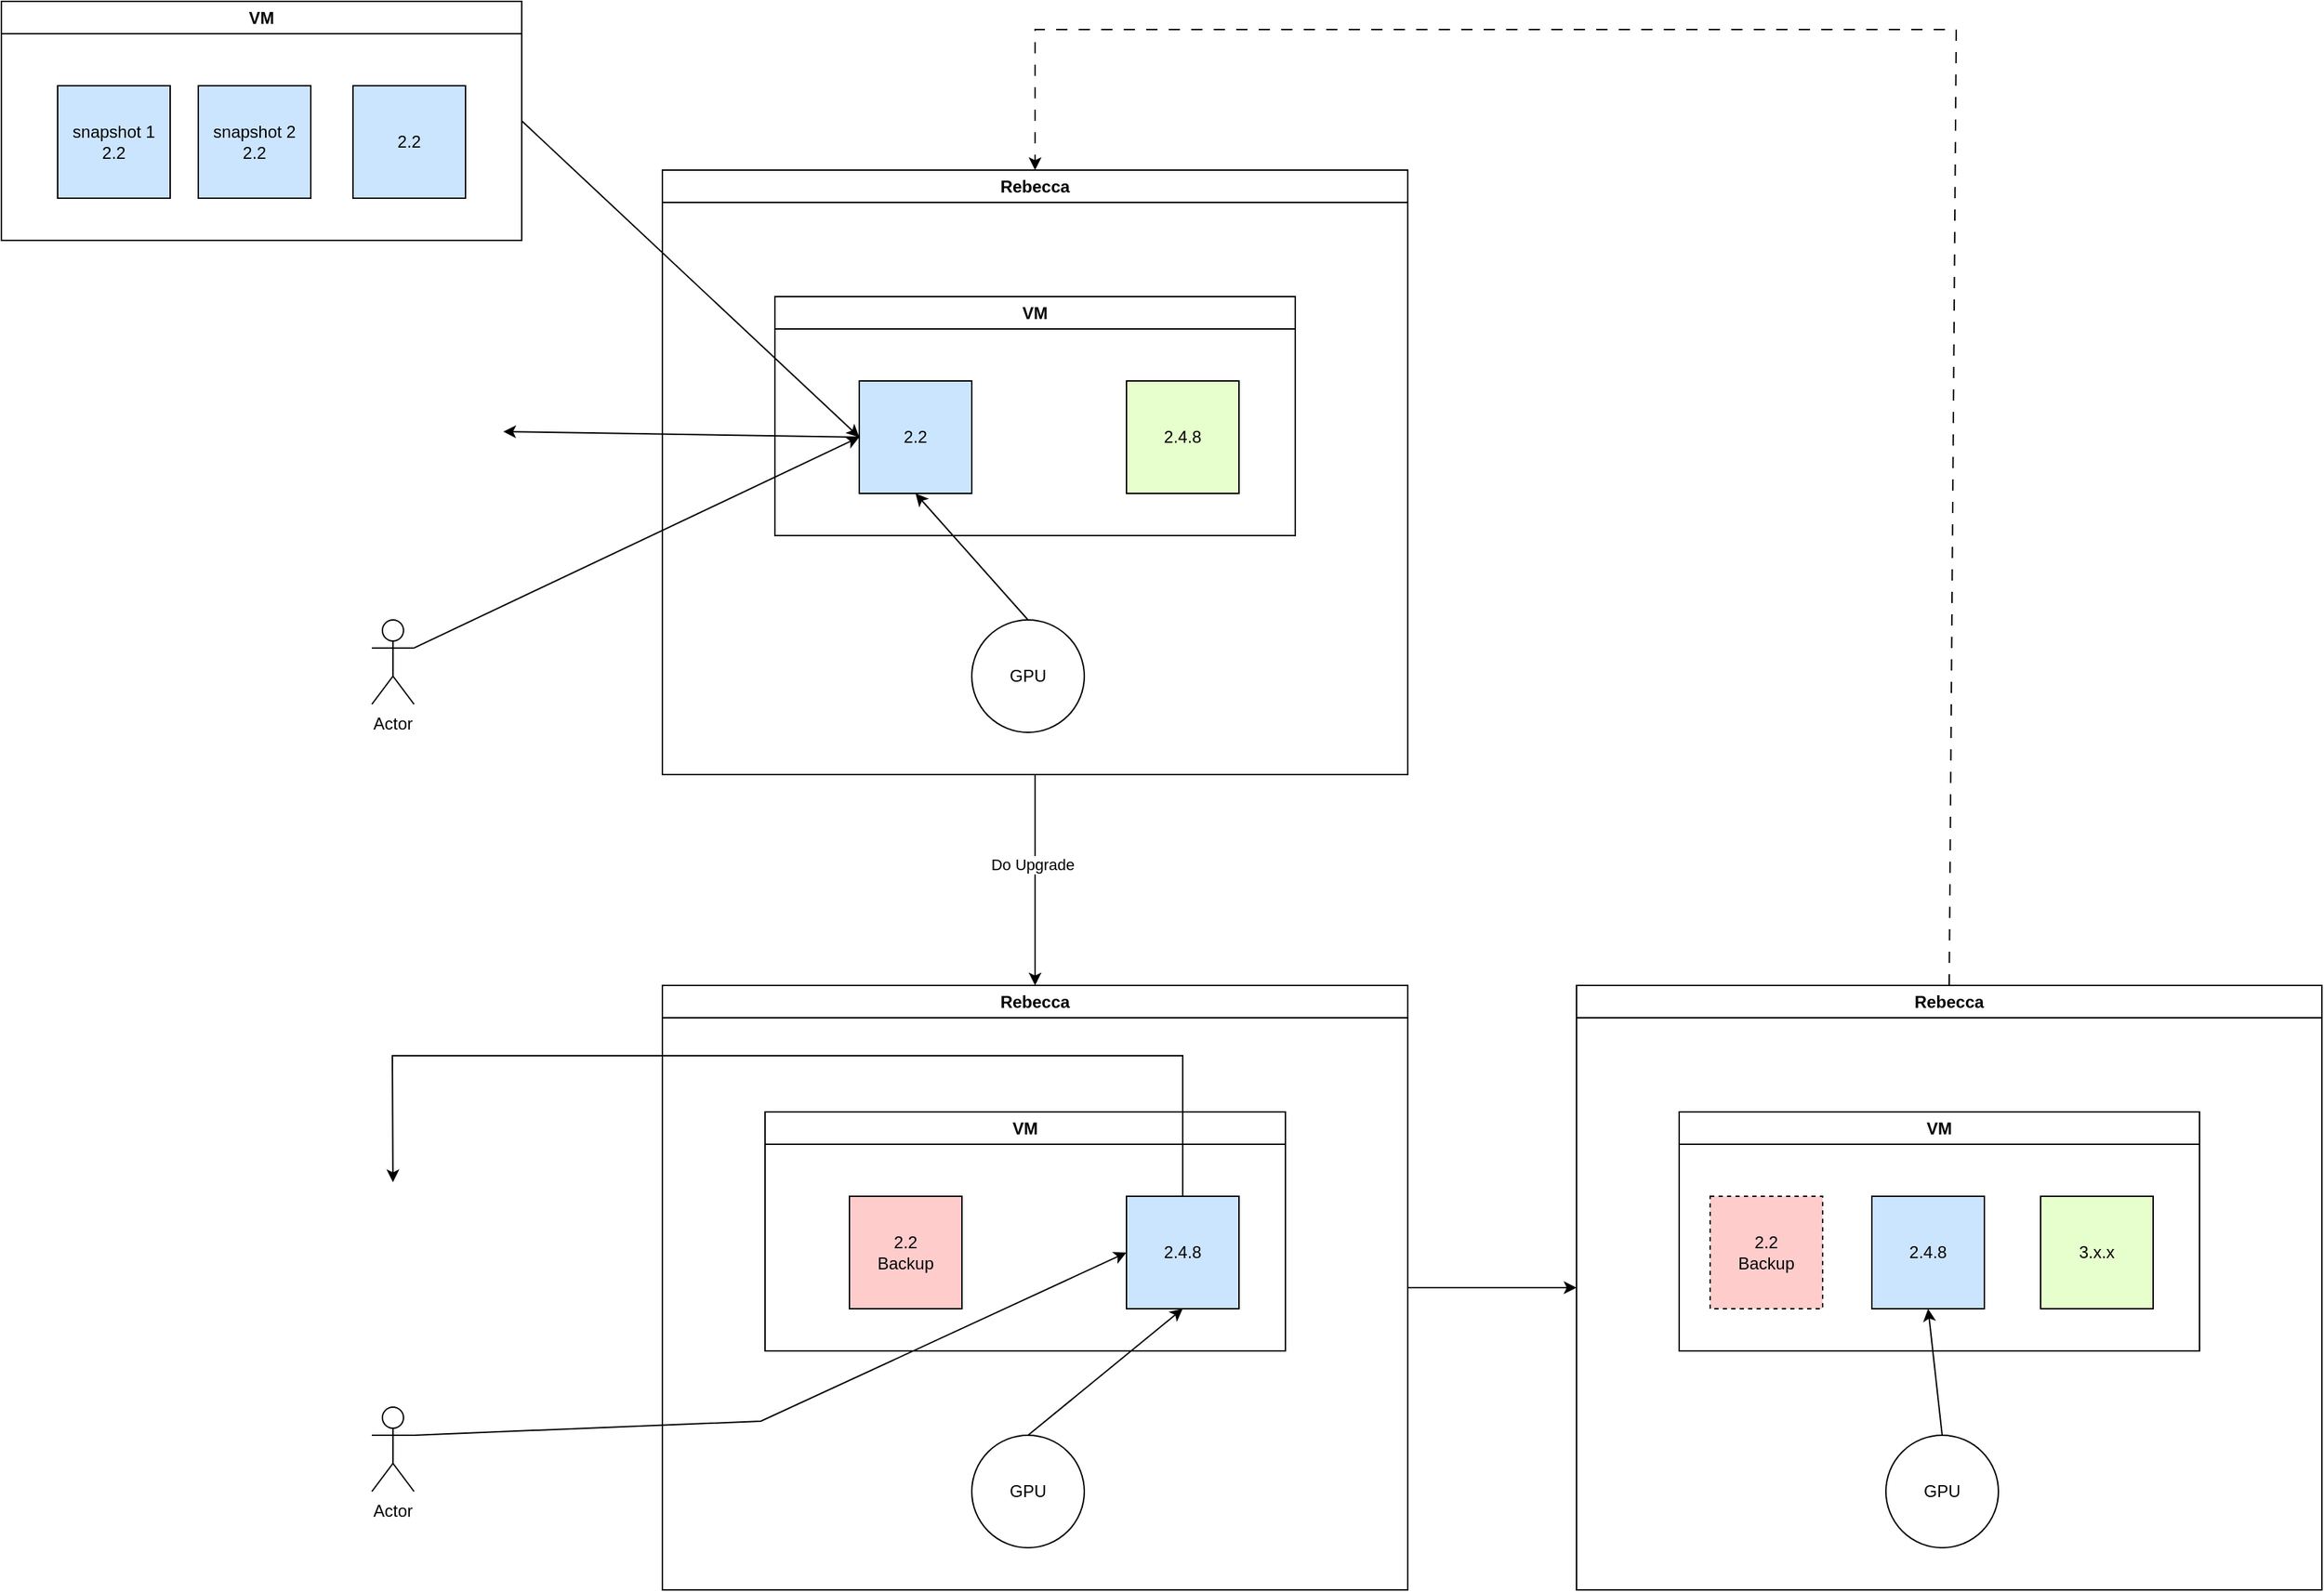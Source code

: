 <mxfile version="21.3.5" type="github">
  <diagram name="Page-1" id="Uf6m5s5soV7Gj-OxLGIB">
    <mxGraphModel dx="3292" dy="1440" grid="1" gridSize="10" guides="1" tooltips="1" connect="1" arrows="1" fold="1" page="1" pageScale="1" pageWidth="850" pageHeight="1100" math="0" shadow="0">
      <root>
        <mxCell id="0" />
        <mxCell id="1" parent="0" />
        <mxCell id="lHTlmMKO7MYDzkG5uPYg-1" value="2.2" style="whiteSpace=wrap;html=1;aspect=fixed;fillColor=#CCE5FF;" vertex="1" parent="1">
          <mxGeometry x="380" y="330" width="80" height="80" as="geometry" />
        </mxCell>
        <mxCell id="lHTlmMKO7MYDzkG5uPYg-4" value="VM" style="swimlane;whiteSpace=wrap;html=1;" vertex="1" parent="1">
          <mxGeometry x="320" y="270" width="370" height="170" as="geometry" />
        </mxCell>
        <mxCell id="lHTlmMKO7MYDzkG5uPYg-5" value="Rebecca" style="swimlane;whiteSpace=wrap;html=1;" vertex="1" parent="1">
          <mxGeometry x="240" y="180" width="530" height="430" as="geometry" />
        </mxCell>
        <mxCell id="lHTlmMKO7MYDzkG5uPYg-6" value="GPU" style="ellipse;whiteSpace=wrap;html=1;aspect=fixed;" vertex="1" parent="lHTlmMKO7MYDzkG5uPYg-5">
          <mxGeometry x="220" y="320" width="80" height="80" as="geometry" />
        </mxCell>
        <mxCell id="lHTlmMKO7MYDzkG5uPYg-2" value="2.4.8" style="whiteSpace=wrap;html=1;aspect=fixed;fillColor=#E6FFCC;" vertex="1" parent="lHTlmMKO7MYDzkG5uPYg-5">
          <mxGeometry x="330" y="150" width="80" height="80" as="geometry" />
        </mxCell>
        <mxCell id="lHTlmMKO7MYDzkG5uPYg-7" value="" style="endArrow=classic;html=1;rounded=0;exitX=0.5;exitY=0;exitDx=0;exitDy=0;entryX=0.5;entryY=1;entryDx=0;entryDy=0;" edge="1" parent="1" source="lHTlmMKO7MYDzkG5uPYg-6" target="lHTlmMKO7MYDzkG5uPYg-1">
          <mxGeometry width="50" height="50" relative="1" as="geometry">
            <mxPoint x="400" y="400" as="sourcePoint" />
            <mxPoint x="450" y="350" as="targetPoint" />
          </mxGeometry>
        </mxCell>
        <mxCell id="lHTlmMKO7MYDzkG5uPYg-13" value="" style="shape=image;verticalLabelPosition=bottom;labelBackgroundColor=default;verticalAlign=top;aspect=fixed;imageAspect=0;image=https://www.clipartmax.com/png/middle/195-1955765_amazon-web-services-s3-aws-amazon-web-services.png;" vertex="1" parent="1">
          <mxGeometry x="-10" y="330" width="136.83" height="72" as="geometry" />
        </mxCell>
        <mxCell id="lHTlmMKO7MYDzkG5uPYg-14" value="" style="endArrow=classic;html=1;rounded=0;exitX=0;exitY=0.5;exitDx=0;exitDy=0;entryX=1;entryY=0.5;entryDx=0;entryDy=0;" edge="1" parent="1" source="lHTlmMKO7MYDzkG5uPYg-1" target="lHTlmMKO7MYDzkG5uPYg-13">
          <mxGeometry width="50" height="50" relative="1" as="geometry">
            <mxPoint x="510" y="280" as="sourcePoint" />
            <mxPoint x="560" y="230" as="targetPoint" />
          </mxGeometry>
        </mxCell>
        <mxCell id="lHTlmMKO7MYDzkG5uPYg-21" value="2.2&lt;br&gt;Backup" style="whiteSpace=wrap;html=1;aspect=fixed;fillColor=#FFCCCC;" vertex="1" parent="1">
          <mxGeometry x="373" y="910" width="80" height="80" as="geometry" />
        </mxCell>
        <mxCell id="lHTlmMKO7MYDzkG5uPYg-22" value="VM" style="swimlane;whiteSpace=wrap;html=1;" vertex="1" parent="1">
          <mxGeometry x="313" y="850" width="370" height="170" as="geometry" />
        </mxCell>
        <mxCell id="lHTlmMKO7MYDzkG5uPYg-23" value="Rebecca" style="swimlane;whiteSpace=wrap;html=1;" vertex="1" parent="1">
          <mxGeometry x="240" y="760" width="530" height="430" as="geometry" />
        </mxCell>
        <mxCell id="lHTlmMKO7MYDzkG5uPYg-24" value="GPU" style="ellipse;whiteSpace=wrap;html=1;aspect=fixed;" vertex="1" parent="lHTlmMKO7MYDzkG5uPYg-23">
          <mxGeometry x="220" y="320" width="80" height="80" as="geometry" />
        </mxCell>
        <mxCell id="lHTlmMKO7MYDzkG5uPYg-25" value="2.4.8" style="whiteSpace=wrap;html=1;aspect=fixed;fillColor=#CCE5FF;" vertex="1" parent="lHTlmMKO7MYDzkG5uPYg-23">
          <mxGeometry x="330" y="150" width="80" height="80" as="geometry" />
        </mxCell>
        <mxCell id="lHTlmMKO7MYDzkG5uPYg-26" value="" style="endArrow=classic;html=1;rounded=0;exitX=0.5;exitY=0;exitDx=0;exitDy=0;entryX=0.5;entryY=1;entryDx=0;entryDy=0;" edge="1" parent="lHTlmMKO7MYDzkG5uPYg-23" source="lHTlmMKO7MYDzkG5uPYg-24" target="lHTlmMKO7MYDzkG5uPYg-25">
          <mxGeometry width="50" height="50" relative="1" as="geometry">
            <mxPoint x="153" y="220" as="sourcePoint" />
            <mxPoint x="203" y="170" as="targetPoint" />
          </mxGeometry>
        </mxCell>
        <mxCell id="lHTlmMKO7MYDzkG5uPYg-28" value="" style="shape=image;verticalLabelPosition=bottom;labelBackgroundColor=default;verticalAlign=top;aspect=fixed;imageAspect=0;image=https://www.clipartmax.com/png/middle/195-1955765_amazon-web-services-s3-aws-amazon-web-services.png;" vertex="1" parent="1">
          <mxGeometry x="-20" y="900" width="136.83" height="72" as="geometry" />
        </mxCell>
        <mxCell id="lHTlmMKO7MYDzkG5uPYg-29" value="" style="endArrow=classic;html=1;rounded=0;exitX=0.5;exitY=1;exitDx=0;exitDy=0;entryX=0.5;entryY=0;entryDx=0;entryDy=0;" edge="1" parent="1" source="lHTlmMKO7MYDzkG5uPYg-5" target="lHTlmMKO7MYDzkG5uPYg-23">
          <mxGeometry width="50" height="50" relative="1" as="geometry">
            <mxPoint x="510" y="700" as="sourcePoint" />
            <mxPoint x="560" y="650" as="targetPoint" />
          </mxGeometry>
        </mxCell>
        <mxCell id="lHTlmMKO7MYDzkG5uPYg-30" value="Do Upgrade" style="edgeLabel;html=1;align=center;verticalAlign=middle;resizable=0;points=[];" vertex="1" connectable="0" parent="lHTlmMKO7MYDzkG5uPYg-29">
          <mxGeometry x="-0.151" y="-2" relative="1" as="geometry">
            <mxPoint as="offset" />
          </mxGeometry>
        </mxCell>
        <mxCell id="lHTlmMKO7MYDzkG5uPYg-32" value="" style="endArrow=classic;html=1;rounded=0;exitX=0.5;exitY=0;exitDx=0;exitDy=0;entryX=0.5;entryY=0;entryDx=0;entryDy=0;" edge="1" parent="1" source="lHTlmMKO7MYDzkG5uPYg-25" target="lHTlmMKO7MYDzkG5uPYg-28">
          <mxGeometry width="50" height="50" relative="1" as="geometry">
            <mxPoint x="130" y="950" as="sourcePoint" />
            <mxPoint x="117" y="930" as="targetPoint" />
            <Array as="points">
              <mxPoint x="610" y="810" />
              <mxPoint x="48" y="810" />
            </Array>
          </mxGeometry>
        </mxCell>
        <mxCell id="lHTlmMKO7MYDzkG5uPYg-43" value="VM" style="swimlane;whiteSpace=wrap;html=1;" vertex="1" parent="1">
          <mxGeometry x="963" y="850" width="370" height="170" as="geometry" />
        </mxCell>
        <mxCell id="lHTlmMKO7MYDzkG5uPYg-44" value="Rebecca" style="swimlane;whiteSpace=wrap;html=1;" vertex="1" parent="1">
          <mxGeometry x="890" y="760" width="530" height="430" as="geometry" />
        </mxCell>
        <mxCell id="lHTlmMKO7MYDzkG5uPYg-45" value="GPU" style="ellipse;whiteSpace=wrap;html=1;aspect=fixed;" vertex="1" parent="lHTlmMKO7MYDzkG5uPYg-44">
          <mxGeometry x="220" y="320" width="80" height="80" as="geometry" />
        </mxCell>
        <mxCell id="lHTlmMKO7MYDzkG5uPYg-46" value="2.4.8" style="whiteSpace=wrap;html=1;aspect=fixed;fillColor=#CCE5FF;" vertex="1" parent="lHTlmMKO7MYDzkG5uPYg-44">
          <mxGeometry x="210" y="150" width="80" height="80" as="geometry" />
        </mxCell>
        <mxCell id="lHTlmMKO7MYDzkG5uPYg-47" value="" style="endArrow=classic;html=1;rounded=0;exitX=0.5;exitY=0;exitDx=0;exitDy=0;entryX=0.5;entryY=1;entryDx=0;entryDy=0;" edge="1" parent="lHTlmMKO7MYDzkG5uPYg-44" source="lHTlmMKO7MYDzkG5uPYg-45" target="lHTlmMKO7MYDzkG5uPYg-46">
          <mxGeometry width="50" height="50" relative="1" as="geometry">
            <mxPoint x="153" y="220" as="sourcePoint" />
            <mxPoint x="203" y="170" as="targetPoint" />
          </mxGeometry>
        </mxCell>
        <mxCell id="lHTlmMKO7MYDzkG5uPYg-42" value="2.2&lt;br&gt;Backup" style="whiteSpace=wrap;html=1;aspect=fixed;fillColor=#FFCCCC;dashed=1;" vertex="1" parent="lHTlmMKO7MYDzkG5uPYg-44">
          <mxGeometry x="95" y="150" width="80" height="80" as="geometry" />
        </mxCell>
        <mxCell id="lHTlmMKO7MYDzkG5uPYg-49" value="3.x.x" style="whiteSpace=wrap;html=1;aspect=fixed;fillColor=#E6FFCC;" vertex="1" parent="lHTlmMKO7MYDzkG5uPYg-44">
          <mxGeometry x="330" y="150" width="80" height="80" as="geometry" />
        </mxCell>
        <mxCell id="lHTlmMKO7MYDzkG5uPYg-50" value="" style="endArrow=classic;html=1;rounded=0;exitX=1;exitY=0.5;exitDx=0;exitDy=0;entryX=0;entryY=0.5;entryDx=0;entryDy=0;" edge="1" parent="1" source="lHTlmMKO7MYDzkG5uPYg-23" target="lHTlmMKO7MYDzkG5uPYg-44">
          <mxGeometry width="50" height="50" relative="1" as="geometry">
            <mxPoint x="920" y="900" as="sourcePoint" />
            <mxPoint x="970" y="850" as="targetPoint" />
          </mxGeometry>
        </mxCell>
        <mxCell id="lHTlmMKO7MYDzkG5uPYg-52" value="" style="endArrow=classic;html=1;rounded=0;exitX=0.5;exitY=0;exitDx=0;exitDy=0;entryX=0.5;entryY=0;entryDx=0;entryDy=0;dashed=1;dashPattern=8 8;" edge="1" parent="1" source="lHTlmMKO7MYDzkG5uPYg-44" target="lHTlmMKO7MYDzkG5uPYg-5">
          <mxGeometry width="50" height="50" relative="1" as="geometry">
            <mxPoint x="920" y="640" as="sourcePoint" />
            <mxPoint x="690" y="10" as="targetPoint" />
            <Array as="points">
              <mxPoint x="1160" y="80" />
              <mxPoint x="505" y="80" />
            </Array>
          </mxGeometry>
        </mxCell>
        <mxCell id="lHTlmMKO7MYDzkG5uPYg-55" value="VM" style="swimlane;whiteSpace=wrap;html=1;" vertex="1" parent="1">
          <mxGeometry x="-230" y="60" width="370" height="170" as="geometry" />
        </mxCell>
        <mxCell id="lHTlmMKO7MYDzkG5uPYg-56" value="snapshot 2&lt;br&gt;2.2" style="whiteSpace=wrap;html=1;aspect=fixed;fillColor=#CCE5FF;" vertex="1" parent="lHTlmMKO7MYDzkG5uPYg-55">
          <mxGeometry x="140" y="60" width="80" height="80" as="geometry" />
        </mxCell>
        <mxCell id="lHTlmMKO7MYDzkG5uPYg-57" value="2.2" style="whiteSpace=wrap;html=1;aspect=fixed;fillColor=#CCE5FF;" vertex="1" parent="lHTlmMKO7MYDzkG5uPYg-55">
          <mxGeometry x="250" y="60" width="80" height="80" as="geometry" />
        </mxCell>
        <mxCell id="lHTlmMKO7MYDzkG5uPYg-54" value="snapshot 1&lt;br&gt;2.2" style="whiteSpace=wrap;html=1;aspect=fixed;fillColor=#CCE5FF;" vertex="1" parent="lHTlmMKO7MYDzkG5uPYg-55">
          <mxGeometry x="40" y="60" width="80" height="80" as="geometry" />
        </mxCell>
        <mxCell id="lHTlmMKO7MYDzkG5uPYg-58" value="" style="endArrow=classic;html=1;rounded=0;entryX=0;entryY=0.5;entryDx=0;entryDy=0;exitX=1;exitY=0.5;exitDx=0;exitDy=0;" edge="1" parent="1" source="lHTlmMKO7MYDzkG5uPYg-55" target="lHTlmMKO7MYDzkG5uPYg-1">
          <mxGeometry width="50" height="50" relative="1" as="geometry">
            <mxPoint x="60" y="140" as="sourcePoint" />
            <mxPoint x="660" y="380" as="targetPoint" />
          </mxGeometry>
        </mxCell>
        <mxCell id="lHTlmMKO7MYDzkG5uPYg-60" value="Actor" style="shape=umlActor;verticalLabelPosition=bottom;verticalAlign=top;html=1;outlineConnect=0;" vertex="1" parent="1">
          <mxGeometry x="33.42" y="500" width="30" height="60" as="geometry" />
        </mxCell>
        <mxCell id="lHTlmMKO7MYDzkG5uPYg-62" value="" style="endArrow=classic;html=1;rounded=0;exitX=1;exitY=0.333;exitDx=0;exitDy=0;exitPerimeter=0;entryX=0;entryY=0.5;entryDx=0;entryDy=0;" edge="1" parent="1" source="lHTlmMKO7MYDzkG5uPYg-60" target="lHTlmMKO7MYDzkG5uPYg-1">
          <mxGeometry width="50" height="50" relative="1" as="geometry">
            <mxPoint x="720" y="590" as="sourcePoint" />
            <mxPoint x="770" y="540" as="targetPoint" />
          </mxGeometry>
        </mxCell>
        <mxCell id="lHTlmMKO7MYDzkG5uPYg-63" value="Actor" style="shape=umlActor;verticalLabelPosition=bottom;verticalAlign=top;html=1;outlineConnect=0;" vertex="1" parent="1">
          <mxGeometry x="33.42" y="1060" width="30" height="60" as="geometry" />
        </mxCell>
        <mxCell id="lHTlmMKO7MYDzkG5uPYg-64" value="" style="endArrow=classic;html=1;rounded=0;exitX=1;exitY=0.333;exitDx=0;exitDy=0;exitPerimeter=0;entryX=0;entryY=0.5;entryDx=0;entryDy=0;" edge="1" parent="1" source="lHTlmMKO7MYDzkG5uPYg-63" target="lHTlmMKO7MYDzkG5uPYg-25">
          <mxGeometry width="50" height="50" relative="1" as="geometry">
            <mxPoint x="720" y="1150" as="sourcePoint" />
            <mxPoint x="380" y="930" as="targetPoint" />
            <Array as="points">
              <mxPoint x="310" y="1070" />
            </Array>
          </mxGeometry>
        </mxCell>
      </root>
    </mxGraphModel>
  </diagram>
</mxfile>
